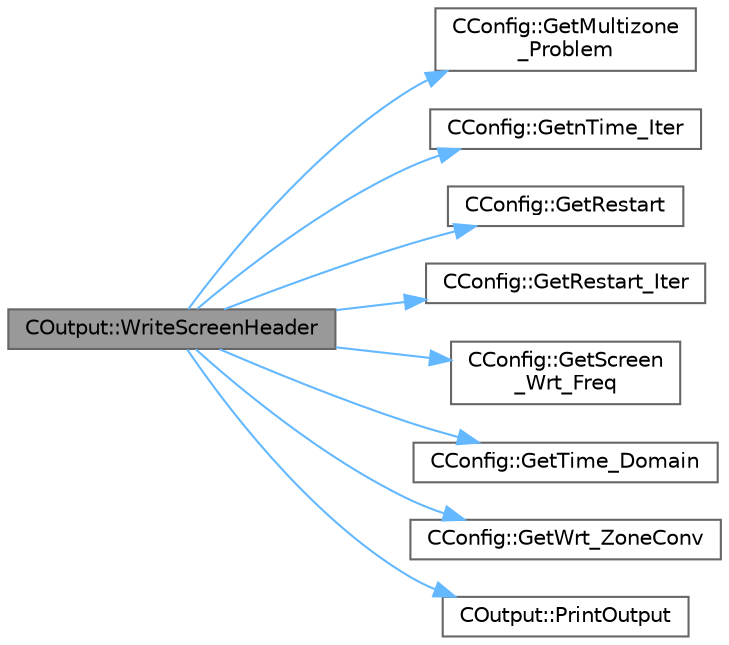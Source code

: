 digraph "COutput::WriteScreenHeader"
{
 // LATEX_PDF_SIZE
  bgcolor="transparent";
  edge [fontname=Helvetica,fontsize=10,labelfontname=Helvetica,labelfontsize=10];
  node [fontname=Helvetica,fontsize=10,shape=box,height=0.2,width=0.4];
  rankdir="LR";
  Node1 [id="Node000001",label="COutput::WriteScreenHeader",height=0.2,width=0.4,color="gray40", fillcolor="grey60", style="filled", fontcolor="black",tooltip="Determines if the screen header should be written."];
  Node1 -> Node2 [id="edge1_Node000001_Node000002",color="steelblue1",style="solid",tooltip=" "];
  Node2 [id="Node000002",label="CConfig::GetMultizone\l_Problem",height=0.2,width=0.4,color="grey40", fillcolor="white", style="filled",URL="$classCConfig.html#abafdda03255a7f71a9701ded02f6d231",tooltip="Get whether the simulation we are running is a multizone simulation."];
  Node1 -> Node3 [id="edge2_Node000001_Node000003",color="steelblue1",style="solid",tooltip=" "];
  Node3 [id="Node000003",label="CConfig::GetnTime_Iter",height=0.2,width=0.4,color="grey40", fillcolor="white", style="filled",URL="$classCConfig.html#a22b101932c391aea5173975130f488fd",tooltip="Get the number of time iterations."];
  Node1 -> Node4 [id="edge3_Node000001_Node000004",color="steelblue1",style="solid",tooltip=" "];
  Node4 [id="Node000004",label="CConfig::GetRestart",height=0.2,width=0.4,color="grey40", fillcolor="white", style="filled",URL="$classCConfig.html#ae55bdae4e8b4e61fd07a857005cc6799",tooltip="Provides the restart information."];
  Node1 -> Node5 [id="edge4_Node000001_Node000005",color="steelblue1",style="solid",tooltip=" "];
  Node5 [id="Node000005",label="CConfig::GetRestart_Iter",height=0.2,width=0.4,color="grey40", fillcolor="white", style="filled",URL="$classCConfig.html#aeca467e3a7c02d72b28ade957614035c",tooltip="Get the restart iteration."];
  Node1 -> Node6 [id="edge5_Node000001_Node000006",color="steelblue1",style="solid",tooltip=" "];
  Node6 [id="Node000006",label="CConfig::GetScreen\l_Wrt_Freq",height=0.2,width=0.4,color="grey40", fillcolor="white", style="filled",URL="$classCConfig.html#ad43daa81fef55ee2c14498294308bad5",tooltip="GetScreen_Wrt_Freq_Inner."];
  Node1 -> Node7 [id="edge6_Node000001_Node000007",color="steelblue1",style="solid",tooltip=" "];
  Node7 [id="Node000007",label="CConfig::GetTime_Domain",height=0.2,width=0.4,color="grey40", fillcolor="white", style="filled",URL="$classCConfig.html#a85d2e3cf43b77c63642c40c235b853f3",tooltip="Check if the multizone problem is solved for time domain."];
  Node1 -> Node8 [id="edge7_Node000001_Node000008",color="steelblue1",style="solid",tooltip=" "];
  Node8 [id="Node000008",label="CConfig::GetWrt_ZoneConv",height=0.2,width=0.4,color="grey40", fillcolor="white", style="filled",URL="$classCConfig.html#ad582083684567aa2c65deefb06525656",tooltip="Check if the convergence history of each individual zone is written to screen."];
  Node1 -> Node9 [id="edge8_Node000001_Node000009",color="steelblue1",style="solid",tooltip=" "];
  Node9 [id="Node000009",label="COutput::PrintOutput",height=0.2,width=0.4,color="grey40", fillcolor="white", style="filled",URL="$classCOutput.html#af0c23405e1093223066c9c79ee13985a",tooltip="Check whether we should print output."];
}
